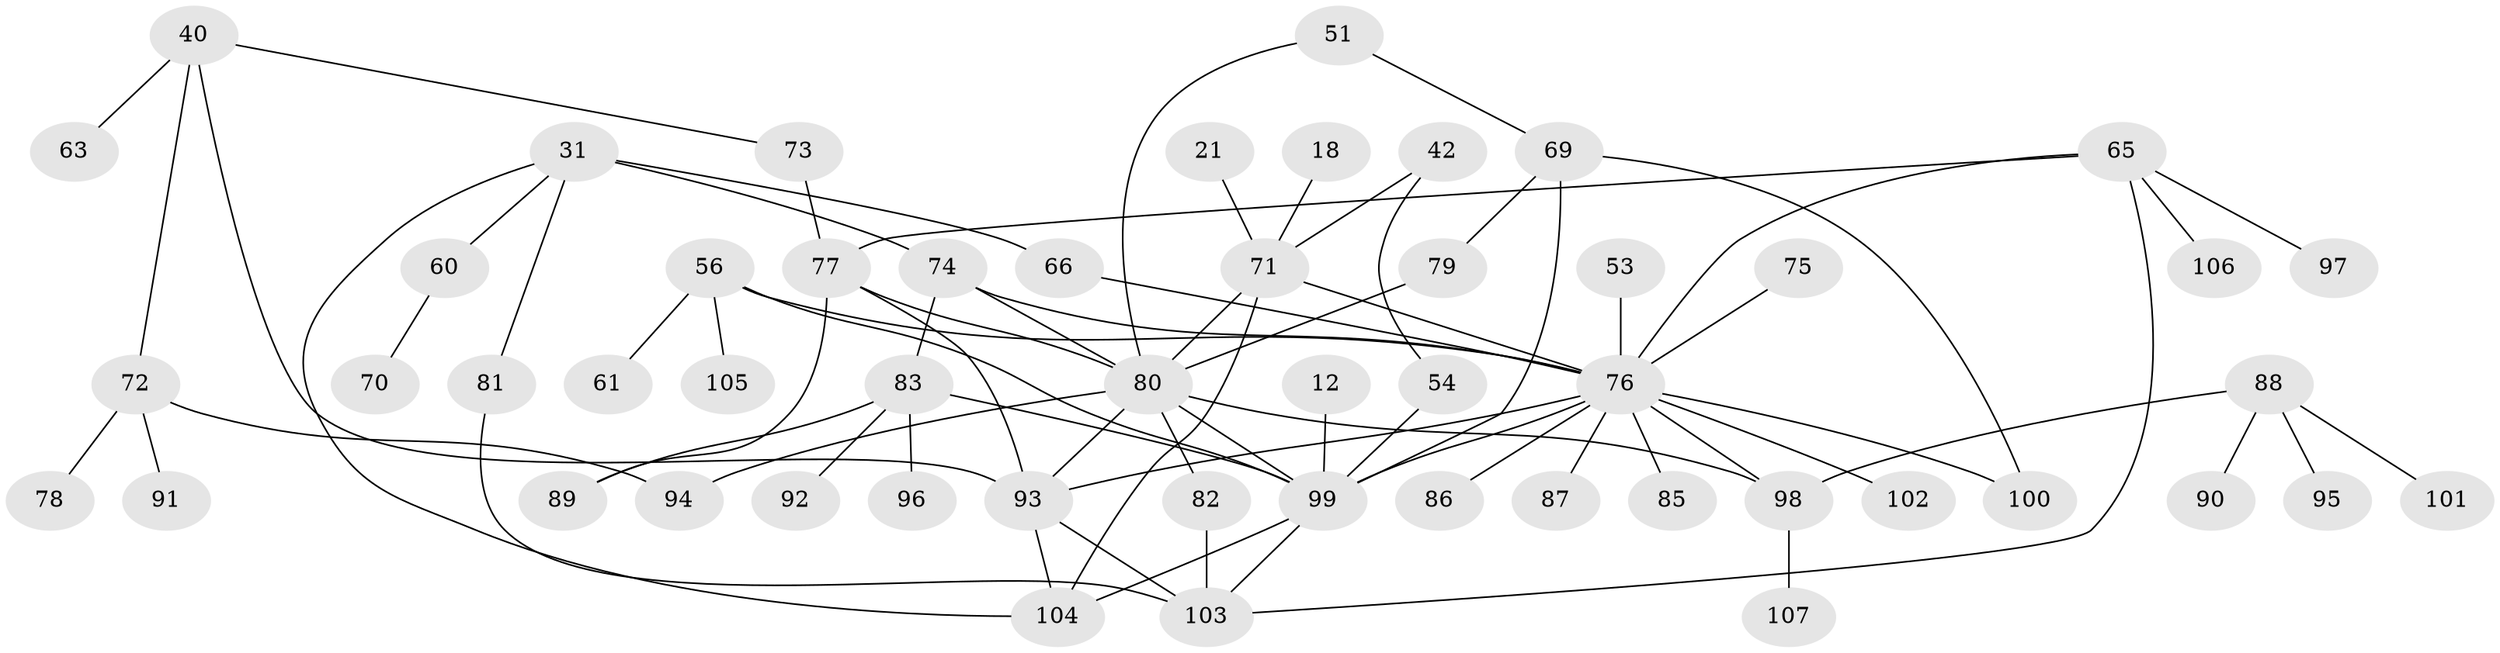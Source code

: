 // original degree distribution, {6: 0.04672897196261682, 4: 0.16822429906542055, 7: 0.009345794392523364, 5: 0.056074766355140186, 2: 0.24299065420560748, 3: 0.19626168224299065, 1: 0.2803738317757009}
// Generated by graph-tools (version 1.1) at 2025/41/03/09/25 04:41:00]
// undirected, 53 vertices, 75 edges
graph export_dot {
graph [start="1"]
  node [color=gray90,style=filled];
  12;
  18;
  21;
  31;
  40;
  42;
  51;
  53;
  54;
  56 [super="+5"];
  60 [super="+43"];
  61;
  63;
  65 [super="+45"];
  66 [super="+59+58"];
  69 [super="+17"];
  70;
  71 [super="+2+20"];
  72;
  73;
  74 [super="+25"];
  75;
  76 [super="+35+41+67+22+68"];
  77 [super="+28"];
  78;
  79;
  80 [super="+52+44"];
  81;
  82;
  83 [super="+64"];
  85;
  86;
  87;
  88;
  89;
  90;
  91;
  92;
  93 [super="+84+38"];
  94 [super="+57"];
  95;
  96;
  97;
  98 [super="+62"];
  99 [super="+14+8+37+50"];
  100;
  101;
  102;
  103 [super="+36+29"];
  104 [super="+47"];
  105;
  106;
  107;
  12 -- 99;
  18 -- 71;
  21 -- 71;
  31 -- 81;
  31 -- 66 [weight=2];
  31 -- 60;
  31 -- 74;
  31 -- 104;
  40 -- 63;
  40 -- 73;
  40 -- 72;
  40 -- 93;
  42 -- 54;
  42 -- 71;
  51 -- 69;
  51 -- 80;
  53 -- 76;
  54 -- 99;
  56 -- 61;
  56 -- 105;
  56 -- 99 [weight=2];
  56 -- 76;
  60 -- 70;
  65 -- 106;
  65 -- 97;
  65 -- 103;
  65 -- 76;
  65 -- 77;
  66 -- 76 [weight=2];
  69 -- 100;
  69 -- 99 [weight=2];
  69 -- 79;
  71 -- 76 [weight=3];
  71 -- 80 [weight=2];
  71 -- 104;
  72 -- 78;
  72 -- 91;
  72 -- 94 [weight=2];
  73 -- 77;
  74 -- 83;
  74 -- 76;
  74 -- 80;
  75 -- 76;
  76 -- 86;
  76 -- 87;
  76 -- 100;
  76 -- 102;
  76 -- 99 [weight=2];
  76 -- 98;
  76 -- 85;
  76 -- 93 [weight=3];
  77 -- 89;
  77 -- 80;
  77 -- 93;
  79 -- 80;
  80 -- 82;
  80 -- 99 [weight=3];
  80 -- 94;
  80 -- 98;
  80 -- 93;
  81 -- 103;
  82 -- 103;
  83 -- 92;
  83 -- 96;
  83 -- 89;
  83 -- 99;
  88 -- 90;
  88 -- 95;
  88 -- 101;
  88 -- 98;
  93 -- 103;
  93 -- 104;
  98 -- 107;
  99 -- 103;
  99 -- 104;
}
